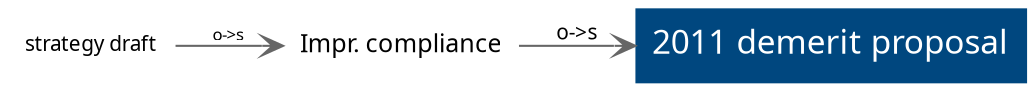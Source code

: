 digraph G { rankdir="LR"
edge [color="#666666", arrowhead="open", fontname="Trebuchet MS"] 
node [shape=plaintext, fontname="Trebuchet MS"]
n35 [URL="/nodes/35",  label="2011 demerit proposal", fontsize="16", style=filled fillcolor="#00477f", fontcolor="White"]
n22 [URL="/nodes/22",  label="Impr. compliance", fontsize="12"]
n21 [URL="/nodes/21",  label="strategy draft", fontsize="10"]
n22 -> n35 [URL="/edges/36",  label="o->s", fontsize="10"]
n21 -> n22 [URL="/edges/26",  label="o->s", fontsize="8"]
  }